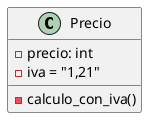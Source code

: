 @startuml
class Precio {
    - precio: int
    - iva = "1,21"
    - calculo_con_iva()
}
@enduml

@startuml
participant Participant [
    =Title
    ----
    ""SubTitle""
]

participant Bob

Participant -> Bob
@enduml

